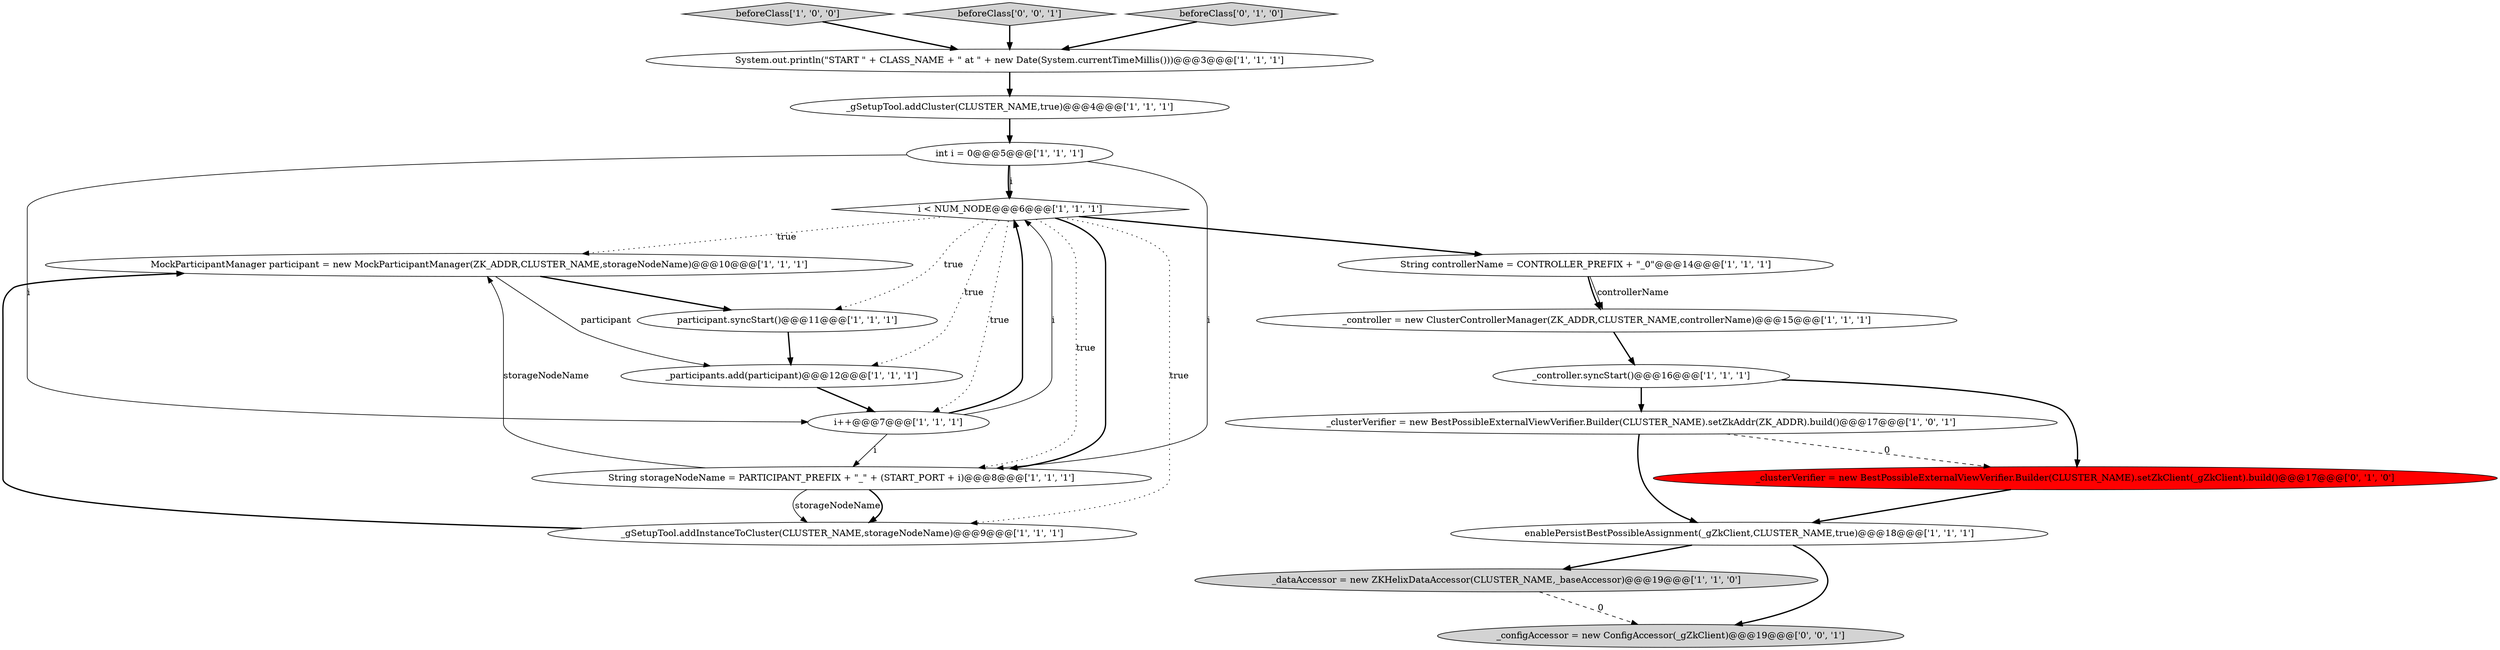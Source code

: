 digraph {
10 [style = filled, label = "_dataAccessor = new ZKHelixDataAccessor(CLUSTER_NAME,_baseAccessor)@@@19@@@['1', '1', '0']", fillcolor = lightgray, shape = ellipse image = "AAA0AAABBB1BBB"];
1 [style = filled, label = "int i = 0@@@5@@@['1', '1', '1']", fillcolor = white, shape = ellipse image = "AAA0AAABBB1BBB"];
12 [style = filled, label = "System.out.println(\"START \" + CLASS_NAME + \" at \" + new Date(System.currentTimeMillis()))@@@3@@@['1', '1', '1']", fillcolor = white, shape = ellipse image = "AAA0AAABBB1BBB"];
18 [style = filled, label = "_clusterVerifier = new BestPossibleExternalViewVerifier.Builder(CLUSTER_NAME).setZkClient(_gZkClient).build()@@@17@@@['0', '1', '0']", fillcolor = red, shape = ellipse image = "AAA1AAABBB2BBB"];
11 [style = filled, label = "MockParticipantManager participant = new MockParticipantManager(ZK_ADDR,CLUSTER_NAME,storageNodeName)@@@10@@@['1', '1', '1']", fillcolor = white, shape = ellipse image = "AAA0AAABBB1BBB"];
7 [style = filled, label = "beforeClass['1', '0', '0']", fillcolor = lightgray, shape = diamond image = "AAA0AAABBB1BBB"];
8 [style = filled, label = "_controller.syncStart()@@@16@@@['1', '1', '1']", fillcolor = white, shape = ellipse image = "AAA0AAABBB1BBB"];
13 [style = filled, label = "String storageNodeName = PARTICIPANT_PREFIX + \"_\" + (START_PORT + i)@@@8@@@['1', '1', '1']", fillcolor = white, shape = ellipse image = "AAA0AAABBB1BBB"];
20 [style = filled, label = "beforeClass['0', '0', '1']", fillcolor = lightgray, shape = diamond image = "AAA0AAABBB3BBB"];
6 [style = filled, label = "i < NUM_NODE@@@6@@@['1', '1', '1']", fillcolor = white, shape = diamond image = "AAA0AAABBB1BBB"];
9 [style = filled, label = "i++@@@7@@@['1', '1', '1']", fillcolor = white, shape = ellipse image = "AAA0AAABBB1BBB"];
5 [style = filled, label = "_gSetupTool.addInstanceToCluster(CLUSTER_NAME,storageNodeName)@@@9@@@['1', '1', '1']", fillcolor = white, shape = ellipse image = "AAA0AAABBB1BBB"];
4 [style = filled, label = "_participants.add(participant)@@@12@@@['1', '1', '1']", fillcolor = white, shape = ellipse image = "AAA0AAABBB1BBB"];
16 [style = filled, label = "_gSetupTool.addCluster(CLUSTER_NAME,true)@@@4@@@['1', '1', '1']", fillcolor = white, shape = ellipse image = "AAA0AAABBB1BBB"];
0 [style = filled, label = "_clusterVerifier = new BestPossibleExternalViewVerifier.Builder(CLUSTER_NAME).setZkAddr(ZK_ADDR).build()@@@17@@@['1', '0', '1']", fillcolor = white, shape = ellipse image = "AAA0AAABBB1BBB"];
2 [style = filled, label = "enablePersistBestPossibleAssignment(_gZkClient,CLUSTER_NAME,true)@@@18@@@['1', '1', '1']", fillcolor = white, shape = ellipse image = "AAA0AAABBB1BBB"];
14 [style = filled, label = "participant.syncStart()@@@11@@@['1', '1', '1']", fillcolor = white, shape = ellipse image = "AAA0AAABBB1BBB"];
17 [style = filled, label = "beforeClass['0', '1', '0']", fillcolor = lightgray, shape = diamond image = "AAA0AAABBB2BBB"];
19 [style = filled, label = "_configAccessor = new ConfigAccessor(_gZkClient)@@@19@@@['0', '0', '1']", fillcolor = lightgray, shape = ellipse image = "AAA0AAABBB3BBB"];
15 [style = filled, label = "_controller = new ClusterControllerManager(ZK_ADDR,CLUSTER_NAME,controllerName)@@@15@@@['1', '1', '1']", fillcolor = white, shape = ellipse image = "AAA0AAABBB1BBB"];
3 [style = filled, label = "String controllerName = CONTROLLER_PREFIX + \"_0\"@@@14@@@['1', '1', '1']", fillcolor = white, shape = ellipse image = "AAA0AAABBB1BBB"];
4->9 [style = bold, label=""];
6->3 [style = bold, label=""];
2->19 [style = bold, label=""];
1->6 [style = solid, label="i"];
11->14 [style = bold, label=""];
7->12 [style = bold, label=""];
8->18 [style = bold, label=""];
1->9 [style = solid, label="i"];
10->19 [style = dashed, label="0"];
6->13 [style = dotted, label="true"];
0->2 [style = bold, label=""];
3->15 [style = bold, label=""];
12->16 [style = bold, label=""];
18->2 [style = bold, label=""];
3->15 [style = solid, label="controllerName"];
2->10 [style = bold, label=""];
9->6 [style = bold, label=""];
13->5 [style = solid, label="storageNodeName"];
8->0 [style = bold, label=""];
11->4 [style = solid, label="participant"];
9->13 [style = solid, label="i"];
17->12 [style = bold, label=""];
1->6 [style = bold, label=""];
6->5 [style = dotted, label="true"];
6->14 [style = dotted, label="true"];
6->4 [style = dotted, label="true"];
9->6 [style = solid, label="i"];
16->1 [style = bold, label=""];
6->9 [style = dotted, label="true"];
6->13 [style = bold, label=""];
20->12 [style = bold, label=""];
13->5 [style = bold, label=""];
0->18 [style = dashed, label="0"];
5->11 [style = bold, label=""];
6->11 [style = dotted, label="true"];
15->8 [style = bold, label=""];
1->13 [style = solid, label="i"];
13->11 [style = solid, label="storageNodeName"];
14->4 [style = bold, label=""];
}
